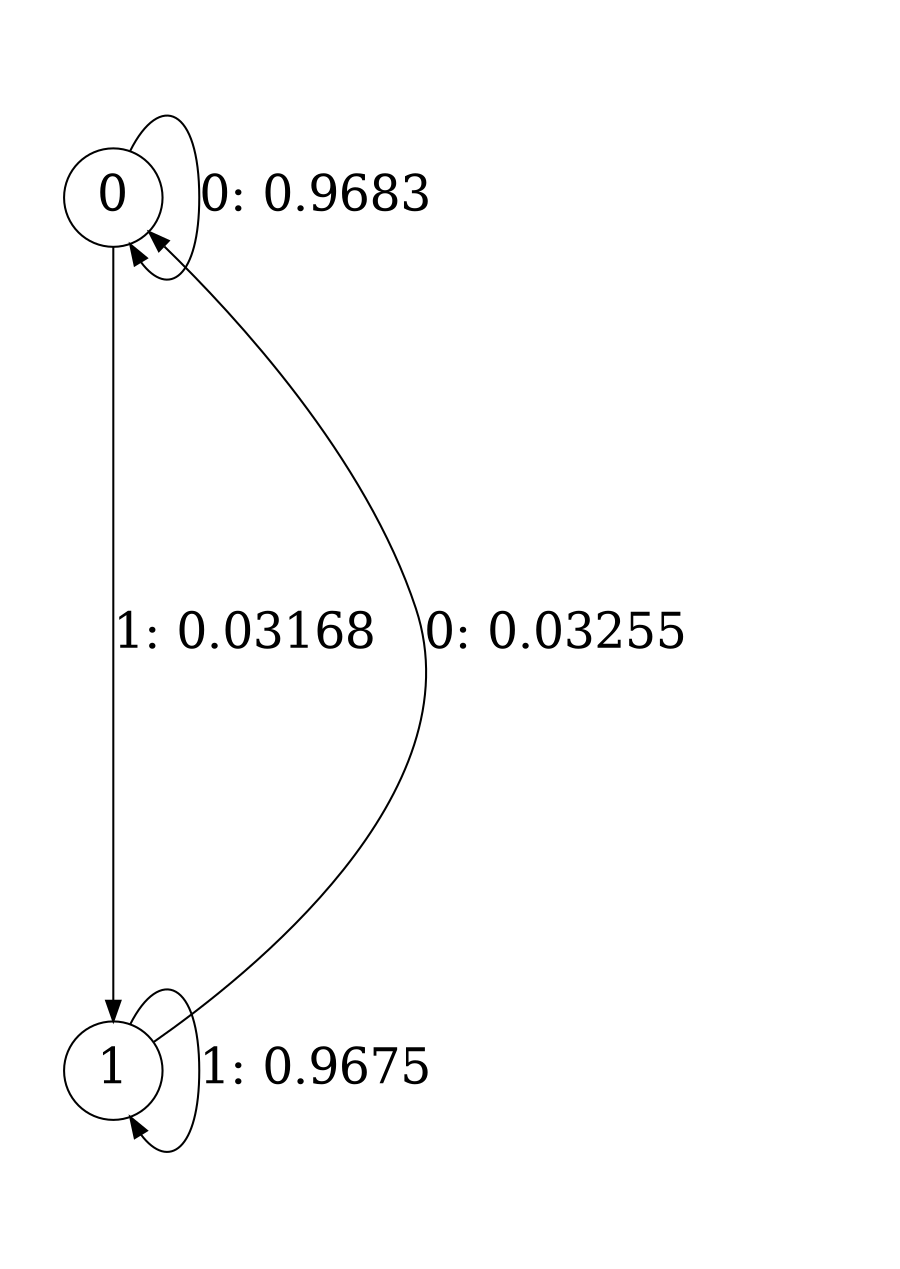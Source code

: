 digraph "ch1_face_grouped_ms_L10" {
size = "6,8.5";
ratio = "fill";
node [shape = circle];
node [fontsize = 24];
edge [fontsize = 24];
0 -> 0 [label = "0: 0.9683   "];
0 -> 1 [label = "1: 0.03168  "];
1 -> 0 [label = "0: 0.03255  "];
1 -> 1 [label = "1: 0.9675   "];
}